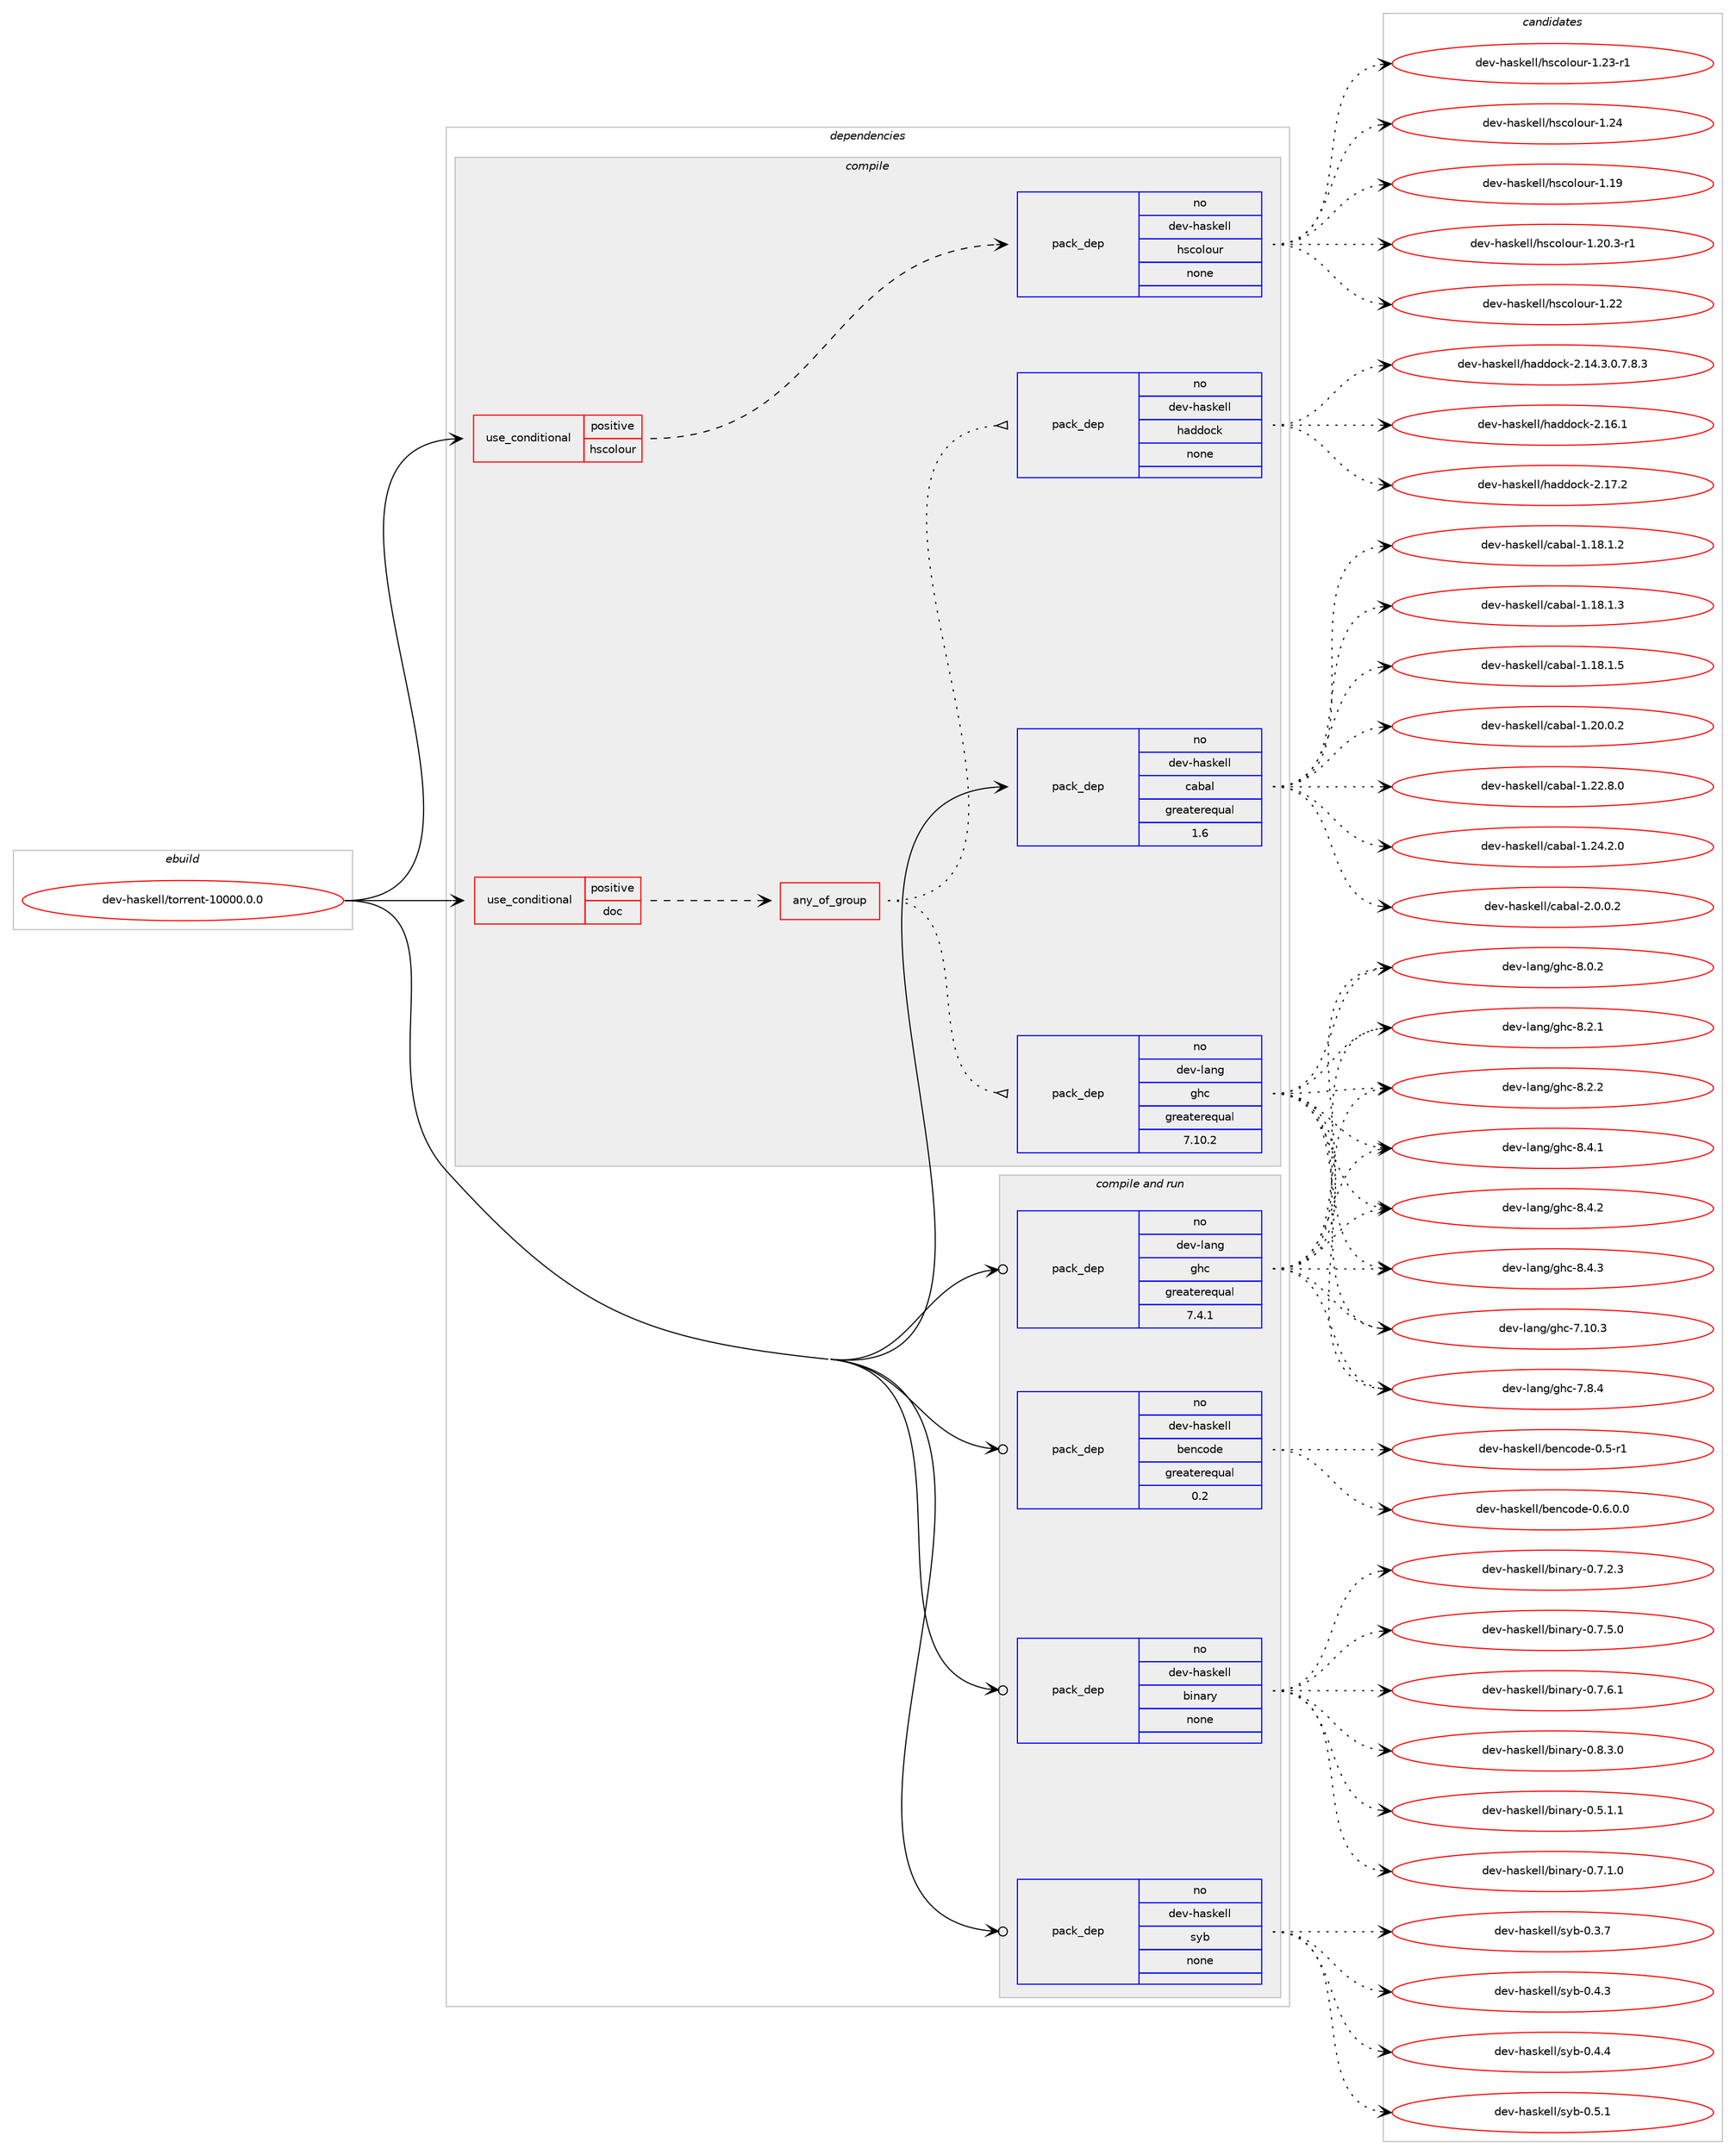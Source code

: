 digraph prolog {

# *************
# Graph options
# *************

newrank=true;
concentrate=true;
compound=true;
graph [rankdir=LR,fontname=Helvetica,fontsize=10,ranksep=1.5];#, ranksep=2.5, nodesep=0.2];
edge  [arrowhead=vee];
node  [fontname=Helvetica,fontsize=10];

# **********
# The ebuild
# **********

subgraph cluster_leftcol {
color=gray;
rank=same;
label=<<i>ebuild</i>>;
id [label="dev-haskell/torrent-10000.0.0", color=red, width=4, href="../dev-haskell/torrent-10000.0.0.svg"];
}

# ****************
# The dependencies
# ****************

subgraph cluster_midcol {
color=gray;
label=<<i>dependencies</i>>;
subgraph cluster_compile {
fillcolor="#eeeeee";
style=filled;
label=<<i>compile</i>>;
subgraph cond361839 {
dependency1346359 [label=<<TABLE BORDER="0" CELLBORDER="1" CELLSPACING="0" CELLPADDING="4"><TR><TD ROWSPAN="3" CELLPADDING="10">use_conditional</TD></TR><TR><TD>positive</TD></TR><TR><TD>doc</TD></TR></TABLE>>, shape=none, color=red];
subgraph any21690 {
dependency1346360 [label=<<TABLE BORDER="0" CELLBORDER="1" CELLSPACING="0" CELLPADDING="4"><TR><TD CELLPADDING="10">any_of_group</TD></TR></TABLE>>, shape=none, color=red];subgraph pack962278 {
dependency1346361 [label=<<TABLE BORDER="0" CELLBORDER="1" CELLSPACING="0" CELLPADDING="4" WIDTH="220"><TR><TD ROWSPAN="6" CELLPADDING="30">pack_dep</TD></TR><TR><TD WIDTH="110">no</TD></TR><TR><TD>dev-haskell</TD></TR><TR><TD>haddock</TD></TR><TR><TD>none</TD></TR><TR><TD></TD></TR></TABLE>>, shape=none, color=blue];
}
dependency1346360:e -> dependency1346361:w [weight=20,style="dotted",arrowhead="oinv"];
subgraph pack962279 {
dependency1346362 [label=<<TABLE BORDER="0" CELLBORDER="1" CELLSPACING="0" CELLPADDING="4" WIDTH="220"><TR><TD ROWSPAN="6" CELLPADDING="30">pack_dep</TD></TR><TR><TD WIDTH="110">no</TD></TR><TR><TD>dev-lang</TD></TR><TR><TD>ghc</TD></TR><TR><TD>greaterequal</TD></TR><TR><TD>7.10.2</TD></TR></TABLE>>, shape=none, color=blue];
}
dependency1346360:e -> dependency1346362:w [weight=20,style="dotted",arrowhead="oinv"];
}
dependency1346359:e -> dependency1346360:w [weight=20,style="dashed",arrowhead="vee"];
}
id:e -> dependency1346359:w [weight=20,style="solid",arrowhead="vee"];
subgraph cond361840 {
dependency1346363 [label=<<TABLE BORDER="0" CELLBORDER="1" CELLSPACING="0" CELLPADDING="4"><TR><TD ROWSPAN="3" CELLPADDING="10">use_conditional</TD></TR><TR><TD>positive</TD></TR><TR><TD>hscolour</TD></TR></TABLE>>, shape=none, color=red];
subgraph pack962280 {
dependency1346364 [label=<<TABLE BORDER="0" CELLBORDER="1" CELLSPACING="0" CELLPADDING="4" WIDTH="220"><TR><TD ROWSPAN="6" CELLPADDING="30">pack_dep</TD></TR><TR><TD WIDTH="110">no</TD></TR><TR><TD>dev-haskell</TD></TR><TR><TD>hscolour</TD></TR><TR><TD>none</TD></TR><TR><TD></TD></TR></TABLE>>, shape=none, color=blue];
}
dependency1346363:e -> dependency1346364:w [weight=20,style="dashed",arrowhead="vee"];
}
id:e -> dependency1346363:w [weight=20,style="solid",arrowhead="vee"];
subgraph pack962281 {
dependency1346365 [label=<<TABLE BORDER="0" CELLBORDER="1" CELLSPACING="0" CELLPADDING="4" WIDTH="220"><TR><TD ROWSPAN="6" CELLPADDING="30">pack_dep</TD></TR><TR><TD WIDTH="110">no</TD></TR><TR><TD>dev-haskell</TD></TR><TR><TD>cabal</TD></TR><TR><TD>greaterequal</TD></TR><TR><TD>1.6</TD></TR></TABLE>>, shape=none, color=blue];
}
id:e -> dependency1346365:w [weight=20,style="solid",arrowhead="vee"];
}
subgraph cluster_compileandrun {
fillcolor="#eeeeee";
style=filled;
label=<<i>compile and run</i>>;
subgraph pack962282 {
dependency1346366 [label=<<TABLE BORDER="0" CELLBORDER="1" CELLSPACING="0" CELLPADDING="4" WIDTH="220"><TR><TD ROWSPAN="6" CELLPADDING="30">pack_dep</TD></TR><TR><TD WIDTH="110">no</TD></TR><TR><TD>dev-haskell</TD></TR><TR><TD>bencode</TD></TR><TR><TD>greaterequal</TD></TR><TR><TD>0.2</TD></TR></TABLE>>, shape=none, color=blue];
}
id:e -> dependency1346366:w [weight=20,style="solid",arrowhead="odotvee"];
subgraph pack962283 {
dependency1346367 [label=<<TABLE BORDER="0" CELLBORDER="1" CELLSPACING="0" CELLPADDING="4" WIDTH="220"><TR><TD ROWSPAN="6" CELLPADDING="30">pack_dep</TD></TR><TR><TD WIDTH="110">no</TD></TR><TR><TD>dev-haskell</TD></TR><TR><TD>binary</TD></TR><TR><TD>none</TD></TR><TR><TD></TD></TR></TABLE>>, shape=none, color=blue];
}
id:e -> dependency1346367:w [weight=20,style="solid",arrowhead="odotvee"];
subgraph pack962284 {
dependency1346368 [label=<<TABLE BORDER="0" CELLBORDER="1" CELLSPACING="0" CELLPADDING="4" WIDTH="220"><TR><TD ROWSPAN="6" CELLPADDING="30">pack_dep</TD></TR><TR><TD WIDTH="110">no</TD></TR><TR><TD>dev-haskell</TD></TR><TR><TD>syb</TD></TR><TR><TD>none</TD></TR><TR><TD></TD></TR></TABLE>>, shape=none, color=blue];
}
id:e -> dependency1346368:w [weight=20,style="solid",arrowhead="odotvee"];
subgraph pack962285 {
dependency1346369 [label=<<TABLE BORDER="0" CELLBORDER="1" CELLSPACING="0" CELLPADDING="4" WIDTH="220"><TR><TD ROWSPAN="6" CELLPADDING="30">pack_dep</TD></TR><TR><TD WIDTH="110">no</TD></TR><TR><TD>dev-lang</TD></TR><TR><TD>ghc</TD></TR><TR><TD>greaterequal</TD></TR><TR><TD>7.4.1</TD></TR></TABLE>>, shape=none, color=blue];
}
id:e -> dependency1346369:w [weight=20,style="solid",arrowhead="odotvee"];
}
subgraph cluster_run {
fillcolor="#eeeeee";
style=filled;
label=<<i>run</i>>;
}
}

# **************
# The candidates
# **************

subgraph cluster_choices {
rank=same;
color=gray;
label=<<i>candidates</i>>;

subgraph choice962278 {
color=black;
nodesep=1;
choice1001011184510497115107101108108471049710010011199107455046495246514648465546564651 [label="dev-haskell/haddock-2.14.3.0.7.8.3", color=red, width=4,href="../dev-haskell/haddock-2.14.3.0.7.8.3.svg"];
choice100101118451049711510710110810847104971001001119910745504649544649 [label="dev-haskell/haddock-2.16.1", color=red, width=4,href="../dev-haskell/haddock-2.16.1.svg"];
choice100101118451049711510710110810847104971001001119910745504649554650 [label="dev-haskell/haddock-2.17.2", color=red, width=4,href="../dev-haskell/haddock-2.17.2.svg"];
dependency1346361:e -> choice1001011184510497115107101108108471049710010011199107455046495246514648465546564651:w [style=dotted,weight="100"];
dependency1346361:e -> choice100101118451049711510710110810847104971001001119910745504649544649:w [style=dotted,weight="100"];
dependency1346361:e -> choice100101118451049711510710110810847104971001001119910745504649554650:w [style=dotted,weight="100"];
}
subgraph choice962279 {
color=black;
nodesep=1;
choice1001011184510897110103471031049945554649484651 [label="dev-lang/ghc-7.10.3", color=red, width=4,href="../dev-lang/ghc-7.10.3.svg"];
choice10010111845108971101034710310499455546564652 [label="dev-lang/ghc-7.8.4", color=red, width=4,href="../dev-lang/ghc-7.8.4.svg"];
choice10010111845108971101034710310499455646484650 [label="dev-lang/ghc-8.0.2", color=red, width=4,href="../dev-lang/ghc-8.0.2.svg"];
choice10010111845108971101034710310499455646504649 [label="dev-lang/ghc-8.2.1", color=red, width=4,href="../dev-lang/ghc-8.2.1.svg"];
choice10010111845108971101034710310499455646504650 [label="dev-lang/ghc-8.2.2", color=red, width=4,href="../dev-lang/ghc-8.2.2.svg"];
choice10010111845108971101034710310499455646524649 [label="dev-lang/ghc-8.4.1", color=red, width=4,href="../dev-lang/ghc-8.4.1.svg"];
choice10010111845108971101034710310499455646524650 [label="dev-lang/ghc-8.4.2", color=red, width=4,href="../dev-lang/ghc-8.4.2.svg"];
choice10010111845108971101034710310499455646524651 [label="dev-lang/ghc-8.4.3", color=red, width=4,href="../dev-lang/ghc-8.4.3.svg"];
dependency1346362:e -> choice1001011184510897110103471031049945554649484651:w [style=dotted,weight="100"];
dependency1346362:e -> choice10010111845108971101034710310499455546564652:w [style=dotted,weight="100"];
dependency1346362:e -> choice10010111845108971101034710310499455646484650:w [style=dotted,weight="100"];
dependency1346362:e -> choice10010111845108971101034710310499455646504649:w [style=dotted,weight="100"];
dependency1346362:e -> choice10010111845108971101034710310499455646504650:w [style=dotted,weight="100"];
dependency1346362:e -> choice10010111845108971101034710310499455646524649:w [style=dotted,weight="100"];
dependency1346362:e -> choice10010111845108971101034710310499455646524650:w [style=dotted,weight="100"];
dependency1346362:e -> choice10010111845108971101034710310499455646524651:w [style=dotted,weight="100"];
}
subgraph choice962280 {
color=black;
nodesep=1;
choice100101118451049711510710110810847104115991111081111171144549464957 [label="dev-haskell/hscolour-1.19", color=red, width=4,href="../dev-haskell/hscolour-1.19.svg"];
choice10010111845104971151071011081084710411599111108111117114454946504846514511449 [label="dev-haskell/hscolour-1.20.3-r1", color=red, width=4,href="../dev-haskell/hscolour-1.20.3-r1.svg"];
choice100101118451049711510710110810847104115991111081111171144549465050 [label="dev-haskell/hscolour-1.22", color=red, width=4,href="../dev-haskell/hscolour-1.22.svg"];
choice1001011184510497115107101108108471041159911110811111711445494650514511449 [label="dev-haskell/hscolour-1.23-r1", color=red, width=4,href="../dev-haskell/hscolour-1.23-r1.svg"];
choice100101118451049711510710110810847104115991111081111171144549465052 [label="dev-haskell/hscolour-1.24", color=red, width=4,href="../dev-haskell/hscolour-1.24.svg"];
dependency1346364:e -> choice100101118451049711510710110810847104115991111081111171144549464957:w [style=dotted,weight="100"];
dependency1346364:e -> choice10010111845104971151071011081084710411599111108111117114454946504846514511449:w [style=dotted,weight="100"];
dependency1346364:e -> choice100101118451049711510710110810847104115991111081111171144549465050:w [style=dotted,weight="100"];
dependency1346364:e -> choice1001011184510497115107101108108471041159911110811111711445494650514511449:w [style=dotted,weight="100"];
dependency1346364:e -> choice100101118451049711510710110810847104115991111081111171144549465052:w [style=dotted,weight="100"];
}
subgraph choice962281 {
color=black;
nodesep=1;
choice10010111845104971151071011081084799979897108454946495646494650 [label="dev-haskell/cabal-1.18.1.2", color=red, width=4,href="../dev-haskell/cabal-1.18.1.2.svg"];
choice10010111845104971151071011081084799979897108454946495646494651 [label="dev-haskell/cabal-1.18.1.3", color=red, width=4,href="../dev-haskell/cabal-1.18.1.3.svg"];
choice10010111845104971151071011081084799979897108454946495646494653 [label="dev-haskell/cabal-1.18.1.5", color=red, width=4,href="../dev-haskell/cabal-1.18.1.5.svg"];
choice10010111845104971151071011081084799979897108454946504846484650 [label="dev-haskell/cabal-1.20.0.2", color=red, width=4,href="../dev-haskell/cabal-1.20.0.2.svg"];
choice10010111845104971151071011081084799979897108454946505046564648 [label="dev-haskell/cabal-1.22.8.0", color=red, width=4,href="../dev-haskell/cabal-1.22.8.0.svg"];
choice10010111845104971151071011081084799979897108454946505246504648 [label="dev-haskell/cabal-1.24.2.0", color=red, width=4,href="../dev-haskell/cabal-1.24.2.0.svg"];
choice100101118451049711510710110810847999798971084550464846484650 [label="dev-haskell/cabal-2.0.0.2", color=red, width=4,href="../dev-haskell/cabal-2.0.0.2.svg"];
dependency1346365:e -> choice10010111845104971151071011081084799979897108454946495646494650:w [style=dotted,weight="100"];
dependency1346365:e -> choice10010111845104971151071011081084799979897108454946495646494651:w [style=dotted,weight="100"];
dependency1346365:e -> choice10010111845104971151071011081084799979897108454946495646494653:w [style=dotted,weight="100"];
dependency1346365:e -> choice10010111845104971151071011081084799979897108454946504846484650:w [style=dotted,weight="100"];
dependency1346365:e -> choice10010111845104971151071011081084799979897108454946505046564648:w [style=dotted,weight="100"];
dependency1346365:e -> choice10010111845104971151071011081084799979897108454946505246504648:w [style=dotted,weight="100"];
dependency1346365:e -> choice100101118451049711510710110810847999798971084550464846484650:w [style=dotted,weight="100"];
}
subgraph choice962282 {
color=black;
nodesep=1;
choice1001011184510497115107101108108479810111099111100101454846534511449 [label="dev-haskell/bencode-0.5-r1", color=red, width=4,href="../dev-haskell/bencode-0.5-r1.svg"];
choice10010111845104971151071011081084798101110991111001014548465446484648 [label="dev-haskell/bencode-0.6.0.0", color=red, width=4,href="../dev-haskell/bencode-0.6.0.0.svg"];
dependency1346366:e -> choice1001011184510497115107101108108479810111099111100101454846534511449:w [style=dotted,weight="100"];
dependency1346366:e -> choice10010111845104971151071011081084798101110991111001014548465446484648:w [style=dotted,weight="100"];
}
subgraph choice962283 {
color=black;
nodesep=1;
choice10010111845104971151071011081084798105110971141214548465346494649 [label="dev-haskell/binary-0.5.1.1", color=red, width=4,href="../dev-haskell/binary-0.5.1.1.svg"];
choice10010111845104971151071011081084798105110971141214548465546494648 [label="dev-haskell/binary-0.7.1.0", color=red, width=4,href="../dev-haskell/binary-0.7.1.0.svg"];
choice10010111845104971151071011081084798105110971141214548465546504651 [label="dev-haskell/binary-0.7.2.3", color=red, width=4,href="../dev-haskell/binary-0.7.2.3.svg"];
choice10010111845104971151071011081084798105110971141214548465546534648 [label="dev-haskell/binary-0.7.5.0", color=red, width=4,href="../dev-haskell/binary-0.7.5.0.svg"];
choice10010111845104971151071011081084798105110971141214548465546544649 [label="dev-haskell/binary-0.7.6.1", color=red, width=4,href="../dev-haskell/binary-0.7.6.1.svg"];
choice10010111845104971151071011081084798105110971141214548465646514648 [label="dev-haskell/binary-0.8.3.0", color=red, width=4,href="../dev-haskell/binary-0.8.3.0.svg"];
dependency1346367:e -> choice10010111845104971151071011081084798105110971141214548465346494649:w [style=dotted,weight="100"];
dependency1346367:e -> choice10010111845104971151071011081084798105110971141214548465546494648:w [style=dotted,weight="100"];
dependency1346367:e -> choice10010111845104971151071011081084798105110971141214548465546504651:w [style=dotted,weight="100"];
dependency1346367:e -> choice10010111845104971151071011081084798105110971141214548465546534648:w [style=dotted,weight="100"];
dependency1346367:e -> choice10010111845104971151071011081084798105110971141214548465546544649:w [style=dotted,weight="100"];
dependency1346367:e -> choice10010111845104971151071011081084798105110971141214548465646514648:w [style=dotted,weight="100"];
}
subgraph choice962284 {
color=black;
nodesep=1;
choice10010111845104971151071011081084711512198454846514655 [label="dev-haskell/syb-0.3.7", color=red, width=4,href="../dev-haskell/syb-0.3.7.svg"];
choice10010111845104971151071011081084711512198454846524651 [label="dev-haskell/syb-0.4.3", color=red, width=4,href="../dev-haskell/syb-0.4.3.svg"];
choice10010111845104971151071011081084711512198454846524652 [label="dev-haskell/syb-0.4.4", color=red, width=4,href="../dev-haskell/syb-0.4.4.svg"];
choice10010111845104971151071011081084711512198454846534649 [label="dev-haskell/syb-0.5.1", color=red, width=4,href="../dev-haskell/syb-0.5.1.svg"];
dependency1346368:e -> choice10010111845104971151071011081084711512198454846514655:w [style=dotted,weight="100"];
dependency1346368:e -> choice10010111845104971151071011081084711512198454846524651:w [style=dotted,weight="100"];
dependency1346368:e -> choice10010111845104971151071011081084711512198454846524652:w [style=dotted,weight="100"];
dependency1346368:e -> choice10010111845104971151071011081084711512198454846534649:w [style=dotted,weight="100"];
}
subgraph choice962285 {
color=black;
nodesep=1;
choice1001011184510897110103471031049945554649484651 [label="dev-lang/ghc-7.10.3", color=red, width=4,href="../dev-lang/ghc-7.10.3.svg"];
choice10010111845108971101034710310499455546564652 [label="dev-lang/ghc-7.8.4", color=red, width=4,href="../dev-lang/ghc-7.8.4.svg"];
choice10010111845108971101034710310499455646484650 [label="dev-lang/ghc-8.0.2", color=red, width=4,href="../dev-lang/ghc-8.0.2.svg"];
choice10010111845108971101034710310499455646504649 [label="dev-lang/ghc-8.2.1", color=red, width=4,href="../dev-lang/ghc-8.2.1.svg"];
choice10010111845108971101034710310499455646504650 [label="dev-lang/ghc-8.2.2", color=red, width=4,href="../dev-lang/ghc-8.2.2.svg"];
choice10010111845108971101034710310499455646524649 [label="dev-lang/ghc-8.4.1", color=red, width=4,href="../dev-lang/ghc-8.4.1.svg"];
choice10010111845108971101034710310499455646524650 [label="dev-lang/ghc-8.4.2", color=red, width=4,href="../dev-lang/ghc-8.4.2.svg"];
choice10010111845108971101034710310499455646524651 [label="dev-lang/ghc-8.4.3", color=red, width=4,href="../dev-lang/ghc-8.4.3.svg"];
dependency1346369:e -> choice1001011184510897110103471031049945554649484651:w [style=dotted,weight="100"];
dependency1346369:e -> choice10010111845108971101034710310499455546564652:w [style=dotted,weight="100"];
dependency1346369:e -> choice10010111845108971101034710310499455646484650:w [style=dotted,weight="100"];
dependency1346369:e -> choice10010111845108971101034710310499455646504649:w [style=dotted,weight="100"];
dependency1346369:e -> choice10010111845108971101034710310499455646504650:w [style=dotted,weight="100"];
dependency1346369:e -> choice10010111845108971101034710310499455646524649:w [style=dotted,weight="100"];
dependency1346369:e -> choice10010111845108971101034710310499455646524650:w [style=dotted,weight="100"];
dependency1346369:e -> choice10010111845108971101034710310499455646524651:w [style=dotted,weight="100"];
}
}

}
